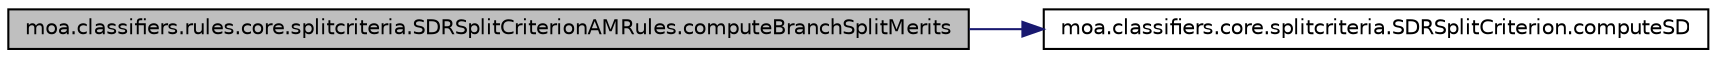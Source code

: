 digraph G
{
  edge [fontname="Helvetica",fontsize="10",labelfontname="Helvetica",labelfontsize="10"];
  node [fontname="Helvetica",fontsize="10",shape=record];
  rankdir=LR;
  Node1 [label="moa.classifiers.rules.core.splitcriteria.SDRSplitCriterionAMRules.computeBranchSplitMerits",height=0.2,width=0.4,color="black", fillcolor="grey75", style="filled" fontcolor="black"];
  Node1 -> Node2 [color="midnightblue",fontsize="10",style="solid",fontname="Helvetica"];
  Node2 [label="moa.classifiers.core.splitcriteria.SDRSplitCriterion.computeSD",height=0.2,width=0.4,color="black", fillcolor="white", style="filled",URL="$classmoa_1_1classifiers_1_1core_1_1splitcriteria_1_1SDRSplitCriterion.html#ae374942cbea47e4c05feb0074e31956e"];
}
